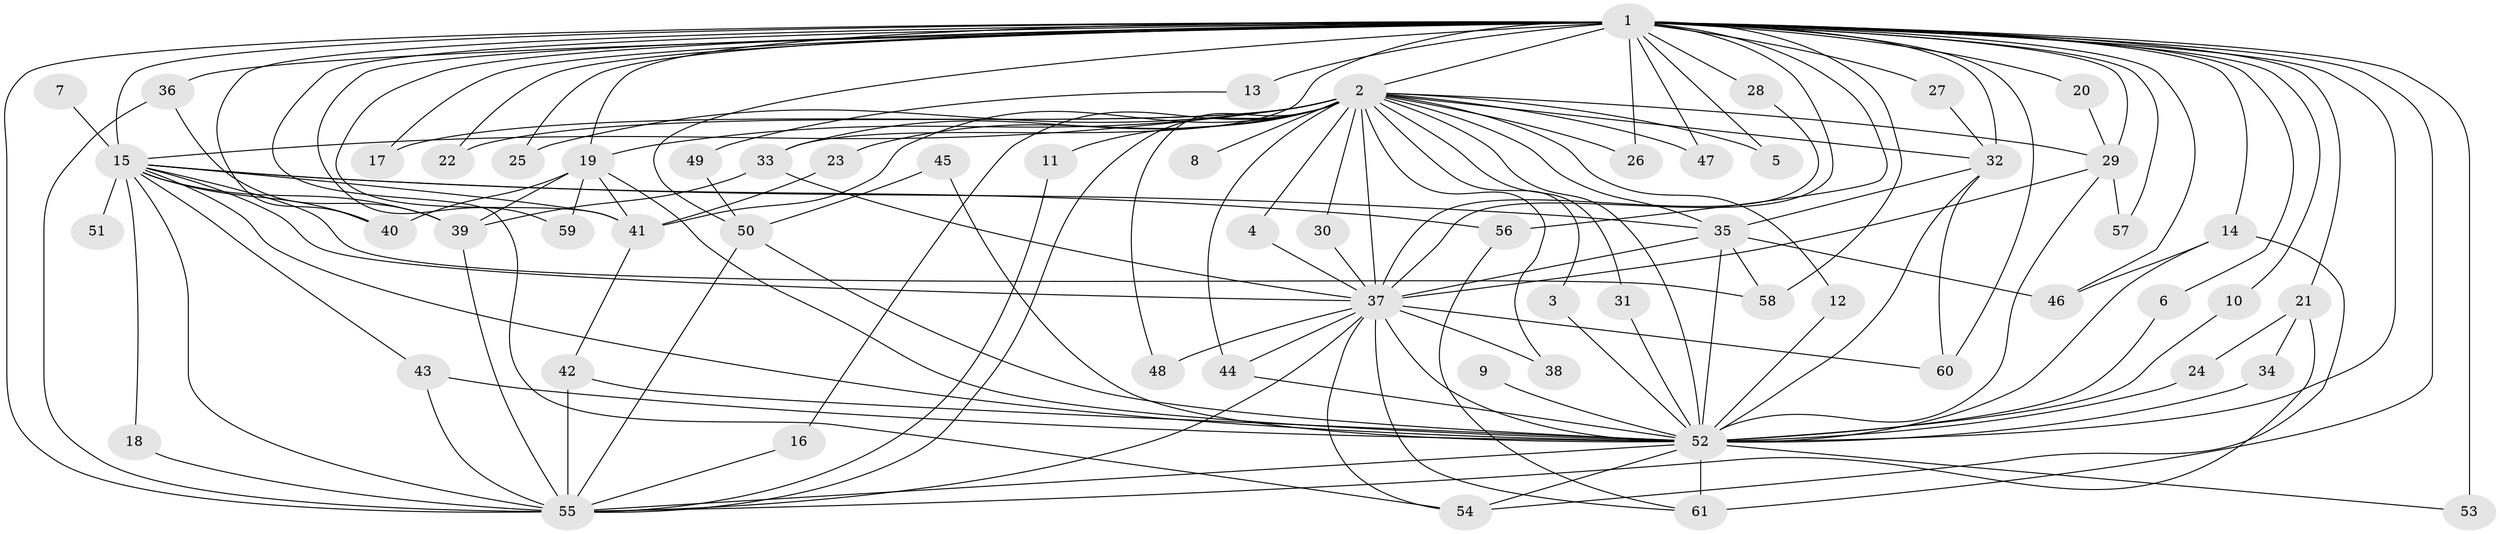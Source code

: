 // original degree distribution, {23: 0.008264462809917356, 24: 0.024793388429752067, 35: 0.008264462809917356, 22: 0.01652892561983471, 13: 0.008264462809917356, 25: 0.008264462809917356, 26: 0.008264462809917356, 4: 0.14049586776859505, 5: 0.024793388429752067, 7: 0.01652892561983471, 2: 0.5619834710743802, 3: 0.17355371900826447}
// Generated by graph-tools (version 1.1) at 2025/49/03/09/25 03:49:27]
// undirected, 61 vertices, 145 edges
graph export_dot {
graph [start="1"]
  node [color=gray90,style=filled];
  1;
  2;
  3;
  4;
  5;
  6;
  7;
  8;
  9;
  10;
  11;
  12;
  13;
  14;
  15;
  16;
  17;
  18;
  19;
  20;
  21;
  22;
  23;
  24;
  25;
  26;
  27;
  28;
  29;
  30;
  31;
  32;
  33;
  34;
  35;
  36;
  37;
  38;
  39;
  40;
  41;
  42;
  43;
  44;
  45;
  46;
  47;
  48;
  49;
  50;
  51;
  52;
  53;
  54;
  55;
  56;
  57;
  58;
  59;
  60;
  61;
  1 -- 2 [weight=8.0];
  1 -- 5 [weight=1.0];
  1 -- 6 [weight=1.0];
  1 -- 10 [weight=1.0];
  1 -- 13 [weight=3.0];
  1 -- 14 [weight=2.0];
  1 -- 15 [weight=4.0];
  1 -- 17 [weight=1.0];
  1 -- 19 [weight=2.0];
  1 -- 20 [weight=1.0];
  1 -- 21 [weight=2.0];
  1 -- 22 [weight=1.0];
  1 -- 25 [weight=1.0];
  1 -- 26 [weight=1.0];
  1 -- 27 [weight=1.0];
  1 -- 28 [weight=1.0];
  1 -- 29 [weight=2.0];
  1 -- 32 [weight=2.0];
  1 -- 33 [weight=1.0];
  1 -- 36 [weight=2.0];
  1 -- 37 [weight=4.0];
  1 -- 40 [weight=3.0];
  1 -- 41 [weight=1.0];
  1 -- 46 [weight=1.0];
  1 -- 47 [weight=1.0];
  1 -- 50 [weight=3.0];
  1 -- 52 [weight=6.0];
  1 -- 53 [weight=2.0];
  1 -- 54 [weight=1.0];
  1 -- 55 [weight=4.0];
  1 -- 56 [weight=2.0];
  1 -- 57 [weight=2.0];
  1 -- 58 [weight=1.0];
  1 -- 59 [weight=1.0];
  1 -- 60 [weight=1.0];
  1 -- 61 [weight=2.0];
  2 -- 3 [weight=1.0];
  2 -- 4 [weight=1.0];
  2 -- 5 [weight=1.0];
  2 -- 8 [weight=2.0];
  2 -- 11 [weight=2.0];
  2 -- 12 [weight=1.0];
  2 -- 15 [weight=2.0];
  2 -- 16 [weight=1.0];
  2 -- 17 [weight=1.0];
  2 -- 19 [weight=1.0];
  2 -- 22 [weight=1.0];
  2 -- 23 [weight=1.0];
  2 -- 25 [weight=1.0];
  2 -- 26 [weight=1.0];
  2 -- 29 [weight=1.0];
  2 -- 30 [weight=1.0];
  2 -- 31 [weight=1.0];
  2 -- 32 [weight=2.0];
  2 -- 33 [weight=2.0];
  2 -- 35 [weight=1.0];
  2 -- 37 [weight=3.0];
  2 -- 38 [weight=1.0];
  2 -- 41 [weight=2.0];
  2 -- 44 [weight=1.0];
  2 -- 47 [weight=1.0];
  2 -- 48 [weight=1.0];
  2 -- 52 [weight=2.0];
  2 -- 55 [weight=3.0];
  3 -- 52 [weight=1.0];
  4 -- 37 [weight=1.0];
  6 -- 52 [weight=1.0];
  7 -- 15 [weight=1.0];
  9 -- 52 [weight=1.0];
  10 -- 52 [weight=1.0];
  11 -- 55 [weight=1.0];
  12 -- 52 [weight=1.0];
  13 -- 49 [weight=1.0];
  14 -- 46 [weight=1.0];
  14 -- 52 [weight=1.0];
  14 -- 54 [weight=1.0];
  15 -- 18 [weight=1.0];
  15 -- 35 [weight=1.0];
  15 -- 37 [weight=1.0];
  15 -- 39 [weight=1.0];
  15 -- 40 [weight=1.0];
  15 -- 41 [weight=1.0];
  15 -- 43 [weight=1.0];
  15 -- 51 [weight=1.0];
  15 -- 52 [weight=2.0];
  15 -- 55 [weight=2.0];
  15 -- 56 [weight=1.0];
  15 -- 58 [weight=1.0];
  16 -- 55 [weight=1.0];
  18 -- 55 [weight=1.0];
  19 -- 39 [weight=1.0];
  19 -- 40 [weight=1.0];
  19 -- 41 [weight=1.0];
  19 -- 52 [weight=1.0];
  19 -- 59 [weight=1.0];
  20 -- 29 [weight=1.0];
  21 -- 24 [weight=1.0];
  21 -- 34 [weight=1.0];
  21 -- 55 [weight=1.0];
  23 -- 41 [weight=1.0];
  24 -- 52 [weight=1.0];
  27 -- 32 [weight=1.0];
  28 -- 37 [weight=1.0];
  29 -- 37 [weight=1.0];
  29 -- 52 [weight=1.0];
  29 -- 57 [weight=2.0];
  30 -- 37 [weight=1.0];
  31 -- 52 [weight=1.0];
  32 -- 35 [weight=1.0];
  32 -- 52 [weight=1.0];
  32 -- 60 [weight=1.0];
  33 -- 37 [weight=1.0];
  33 -- 39 [weight=1.0];
  34 -- 52 [weight=1.0];
  35 -- 37 [weight=1.0];
  35 -- 46 [weight=1.0];
  35 -- 52 [weight=1.0];
  35 -- 58 [weight=1.0];
  36 -- 39 [weight=1.0];
  36 -- 55 [weight=1.0];
  37 -- 38 [weight=1.0];
  37 -- 44 [weight=1.0];
  37 -- 48 [weight=1.0];
  37 -- 52 [weight=1.0];
  37 -- 54 [weight=1.0];
  37 -- 55 [weight=1.0];
  37 -- 60 [weight=1.0];
  37 -- 61 [weight=1.0];
  39 -- 55 [weight=1.0];
  41 -- 42 [weight=1.0];
  42 -- 52 [weight=1.0];
  42 -- 55 [weight=2.0];
  43 -- 52 [weight=1.0];
  43 -- 55 [weight=1.0];
  44 -- 52 [weight=1.0];
  45 -- 50 [weight=1.0];
  45 -- 52 [weight=1.0];
  49 -- 50 [weight=1.0];
  50 -- 52 [weight=1.0];
  50 -- 55 [weight=1.0];
  52 -- 53 [weight=1.0];
  52 -- 54 [weight=1.0];
  52 -- 55 [weight=1.0];
  52 -- 61 [weight=1.0];
  56 -- 61 [weight=1.0];
}
